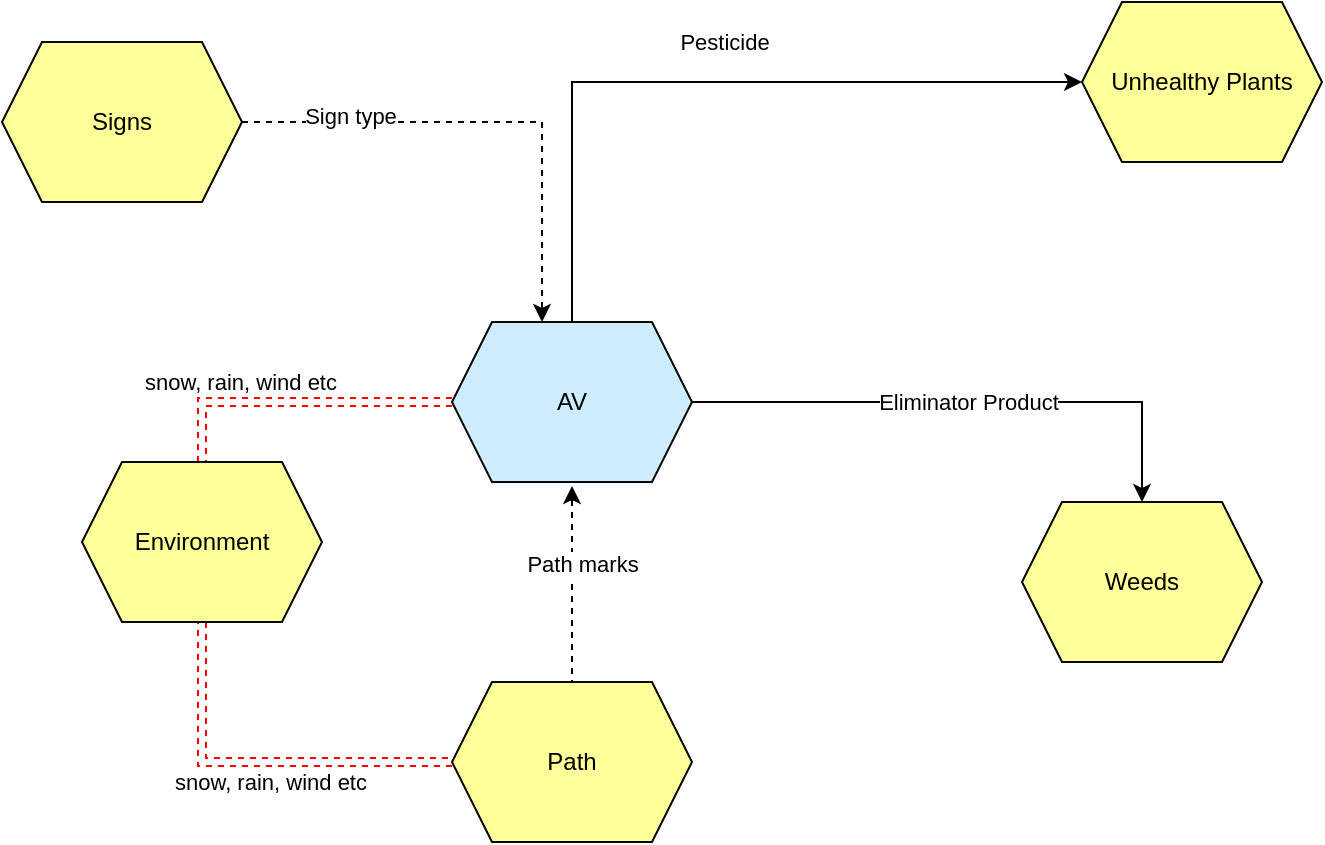 <mxfile version="24.4.13" type="onedrive">
  <diagram name="Page-1" id="IGNTPBNIN9qhbQrElmkP">
    <mxGraphModel grid="1" page="1" gridSize="10" guides="1" tooltips="1" connect="1" arrows="1" fold="1" pageScale="1" pageWidth="850" pageHeight="1100" math="0" shadow="0">
      <root>
        <mxCell id="0" />
        <mxCell id="1" parent="0" />
        <mxCell id="ZibeZhvoA12vaesiCCjZ-13" value="Eliminator Product" style="edgeStyle=orthogonalEdgeStyle;rounded=0;orthogonalLoop=1;jettySize=auto;html=1;entryX=0.5;entryY=0;entryDx=0;entryDy=0;" edge="1" parent="1" source="ZibeZhvoA12vaesiCCjZ-1" target="ZibeZhvoA12vaesiCCjZ-5">
          <mxGeometry relative="1" as="geometry" />
        </mxCell>
        <mxCell id="ZibeZhvoA12vaesiCCjZ-14" style="edgeStyle=orthogonalEdgeStyle;rounded=0;orthogonalLoop=1;jettySize=auto;html=1;entryX=0;entryY=0.5;entryDx=0;entryDy=0;" edge="1" parent="1" source="ZibeZhvoA12vaesiCCjZ-1" target="ZibeZhvoA12vaesiCCjZ-4">
          <mxGeometry relative="1" as="geometry">
            <Array as="points">
              <mxPoint x="365" y="120" />
            </Array>
          </mxGeometry>
        </mxCell>
        <mxCell id="ZibeZhvoA12vaesiCCjZ-15" value="Pesticide" style="edgeLabel;html=1;align=center;verticalAlign=middle;resizable=0;points=[];" connectable="0" vertex="1" parent="ZibeZhvoA12vaesiCCjZ-14">
          <mxGeometry x="-0.031" y="4" relative="1" as="geometry">
            <mxPoint x="14" y="-16" as="offset" />
          </mxGeometry>
        </mxCell>
        <mxCell id="ZibeZhvoA12vaesiCCjZ-1" value="AV" style="shape=hexagon;perimeter=hexagonPerimeter2;whiteSpace=wrap;html=1;fixedSize=1;fillColor=#cdedff;strokeColor=#040608;" vertex="1" parent="1">
          <mxGeometry x="305" y="240" width="120" height="80" as="geometry" />
        </mxCell>
        <mxCell id="ZibeZhvoA12vaesiCCjZ-19" style="edgeStyle=orthogonalEdgeStyle;rounded=0;orthogonalLoop=1;jettySize=auto;html=1;entryX=0.375;entryY=0;entryDx=0;entryDy=0;dashed=1;" edge="1" parent="1" source="ZibeZhvoA12vaesiCCjZ-2" target="ZibeZhvoA12vaesiCCjZ-1">
          <mxGeometry relative="1" as="geometry" />
        </mxCell>
        <mxCell id="ZibeZhvoA12vaesiCCjZ-20" value="Sign type" style="edgeLabel;html=1;align=center;verticalAlign=middle;resizable=0;points=[];" connectable="0" vertex="1" parent="ZibeZhvoA12vaesiCCjZ-19">
          <mxGeometry x="-0.569" y="3" relative="1" as="geometry">
            <mxPoint as="offset" />
          </mxGeometry>
        </mxCell>
        <mxCell id="ZibeZhvoA12vaesiCCjZ-2" value="Signs" style="shape=hexagon;perimeter=hexagonPerimeter2;whiteSpace=wrap;html=1;fixedSize=1;fillColor=#ffff99;strokeColor=#040608;" vertex="1" parent="1">
          <mxGeometry x="80" y="100" width="120" height="80" as="geometry" />
        </mxCell>
        <mxCell id="ZibeZhvoA12vaesiCCjZ-17" style="edgeStyle=orthogonalEdgeStyle;rounded=0;orthogonalLoop=1;jettySize=auto;html=1;entryX=0.5;entryY=1;entryDx=0;entryDy=0;dashed=1;" edge="1" parent="1">
          <mxGeometry relative="1" as="geometry">
            <mxPoint x="365" y="422" as="sourcePoint" />
            <mxPoint x="365" y="322.0" as="targetPoint" />
          </mxGeometry>
        </mxCell>
        <mxCell id="ZibeZhvoA12vaesiCCjZ-18" value="Path marks" style="edgeLabel;html=1;align=center;verticalAlign=middle;resizable=0;points=[];" connectable="0" vertex="1" parent="ZibeZhvoA12vaesiCCjZ-17">
          <mxGeometry x="0.231" y="-5" relative="1" as="geometry">
            <mxPoint as="offset" />
          </mxGeometry>
        </mxCell>
        <mxCell id="ZibeZhvoA12vaesiCCjZ-3" value="Path" style="shape=hexagon;perimeter=hexagonPerimeter2;whiteSpace=wrap;html=1;fixedSize=1;fillColor=#ffff99;strokeColor=#040608;" vertex="1" parent="1">
          <mxGeometry x="305" y="420" width="120" height="80" as="geometry" />
        </mxCell>
        <mxCell id="ZibeZhvoA12vaesiCCjZ-4" value="Unhealthy Plants" style="shape=hexagon;perimeter=hexagonPerimeter2;whiteSpace=wrap;html=1;fixedSize=1;fillColor=#ffff99;strokeColor=#040608;" vertex="1" parent="1">
          <mxGeometry x="620" y="80" width="120" height="80" as="geometry" />
        </mxCell>
        <mxCell id="ZibeZhvoA12vaesiCCjZ-5" value="Weeds" style="shape=hexagon;perimeter=hexagonPerimeter2;whiteSpace=wrap;html=1;fixedSize=1;fillColor=#ffff99;strokeColor=#040608;" vertex="1" parent="1">
          <mxGeometry x="590" y="330" width="120" height="80" as="geometry" />
        </mxCell>
        <mxCell id="ZibeZhvoA12vaesiCCjZ-8" style="edgeStyle=orthogonalEdgeStyle;rounded=0;orthogonalLoop=1;jettySize=auto;html=1;entryX=0;entryY=0.5;entryDx=0;entryDy=0;exitX=0.5;exitY=0;exitDx=0;exitDy=0;shape=link;dashed=1;strokeColor=#FF0000;" edge="1" parent="1" source="ZibeZhvoA12vaesiCCjZ-7" target="ZibeZhvoA12vaesiCCjZ-1">
          <mxGeometry relative="1" as="geometry" />
        </mxCell>
        <mxCell id="ZibeZhvoA12vaesiCCjZ-9" value="snow, rain, wind etc" style="edgeLabel;html=1;align=center;verticalAlign=middle;resizable=0;points=[];" connectable="0" vertex="1" parent="ZibeZhvoA12vaesiCCjZ-8">
          <mxGeometry x="-0.379" relative="1" as="geometry">
            <mxPoint x="1" y="-10" as="offset" />
          </mxGeometry>
        </mxCell>
        <mxCell id="ZibeZhvoA12vaesiCCjZ-10" style="edgeStyle=orthogonalEdgeStyle;rounded=0;orthogonalLoop=1;jettySize=auto;html=1;entryX=0;entryY=0.5;entryDx=0;entryDy=0;exitX=0.5;exitY=1;exitDx=0;exitDy=0;shape=link;strokeColor=#FF0000;dashed=1;" edge="1" parent="1" source="ZibeZhvoA12vaesiCCjZ-7" target="ZibeZhvoA12vaesiCCjZ-3">
          <mxGeometry relative="1" as="geometry" />
        </mxCell>
        <mxCell id="ZibeZhvoA12vaesiCCjZ-12" value="snow, rain, wind etc" style="edgeLabel;html=1;align=center;verticalAlign=middle;resizable=0;points=[];" connectable="0" vertex="1" parent="ZibeZhvoA12vaesiCCjZ-10">
          <mxGeometry x="0.065" y="7" relative="1" as="geometry">
            <mxPoint y="17" as="offset" />
          </mxGeometry>
        </mxCell>
        <mxCell id="ZibeZhvoA12vaesiCCjZ-7" value="Environment" style="shape=hexagon;perimeter=hexagonPerimeter2;whiteSpace=wrap;html=1;fixedSize=1;fillColor=#ffff99;strokeColor=#040608;" vertex="1" parent="1">
          <mxGeometry x="120" y="310" width="120" height="80" as="geometry" />
        </mxCell>
      </root>
    </mxGraphModel>
  </diagram>
</mxfile>
